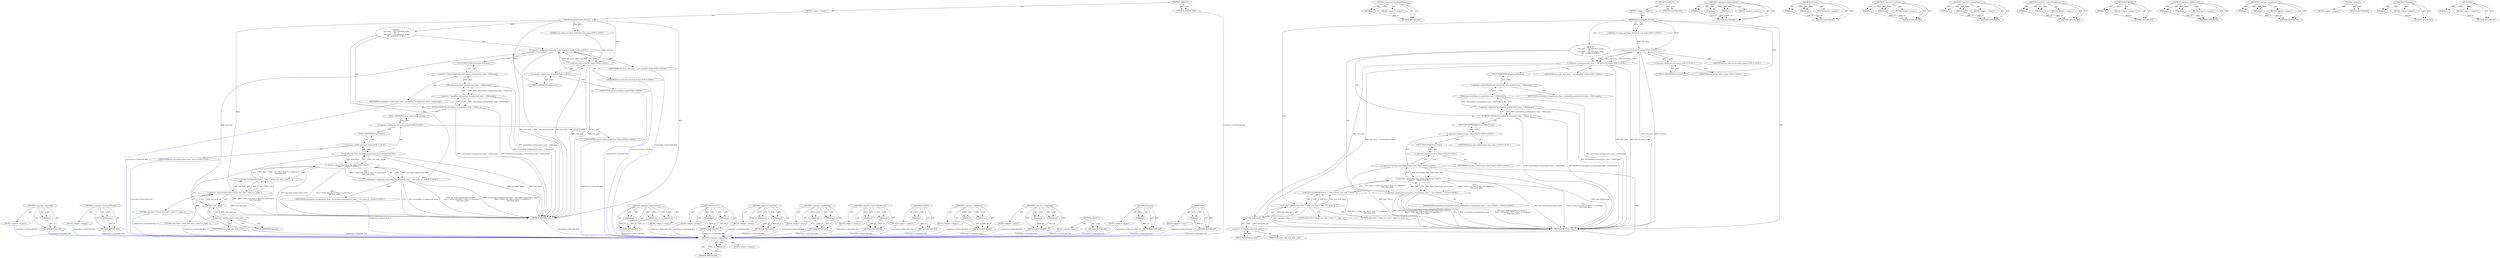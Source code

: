 digraph "get" {
vulnerable_80 [label=<(METHOD,&lt;operator&gt;.logicalNot)>];
vulnerable_81 [label=<(PARAM,p1)>];
vulnerable_82 [label=<(BLOCK,&lt;empty&gt;,&lt;empty&gt;)>];
vulnerable_83 [label=<(METHOD_RETURN,ANY)>];
vulnerable_103 [label=<(METHOD,&lt;operator&gt;.bracketedPrimary)>];
vulnerable_104 [label=<(PARAM,p1)>];
vulnerable_105 [label=<(BLOCK,&lt;empty&gt;,&lt;empty&gt;)>];
vulnerable_106 [label=<(METHOD_RETURN,ANY)>];
vulnerable_6 [label=<(METHOD,&lt;global&gt;)<SUB>1</SUB>>];
vulnerable_7 [label=<(BLOCK,&lt;empty&gt;,&lt;empty&gt;)<SUB>1</SUB>>];
vulnerable_8 [label=<(METHOD,SetTickClockForTesting)<SUB>1</SUB>>];
vulnerable_9 [label="<(PARAM,std::unique_ptr&lt;base::TickClock&gt; tick_clock)<SUB>2</SUB>>"];
vulnerable_10 [label="<(BLOCK,{
   tick_clock_ = std::move(tick_clock);
   DC...,{
   tick_clock_ = std::move(tick_clock);
   DC...)<SUB>2</SUB>>"];
vulnerable_11 [label="<(&lt;operator&gt;.assignment,tick_clock_ = std::move(tick_clock))<SUB>3</SUB>>"];
vulnerable_12 [label="<(IDENTIFIER,tick_clock_,tick_clock_ = std::move(tick_clock))<SUB>3</SUB>>"];
vulnerable_13 [label="<(std.move,std::move(tick_clock))<SUB>3</SUB>>"];
vulnerable_14 [label="<(&lt;operator&gt;.fieldAccess,std::move)<SUB>3</SUB>>"];
vulnerable_15 [label="<(IDENTIFIER,std,std::move(tick_clock))<SUB>3</SUB>>"];
vulnerable_16 [label=<(FIELD_IDENTIFIER,move,move)<SUB>3</SUB>>];
vulnerable_17 [label="<(IDENTIFIER,tick_clock,std::move(tick_clock))<SUB>3</SUB>>"];
vulnerable_18 [label=<(DCHECK,DCHECK(!outstanding_recomputation_timer_-&gt;IsRun...)<SUB>4</SUB>>];
vulnerable_19 [label=<(&lt;operator&gt;.logicalNot,!outstanding_recomputation_timer_-&gt;IsRunning())<SUB>4</SUB>>];
vulnerable_20 [label=<(IsRunning,outstanding_recomputation_timer_-&gt;IsRunning())<SUB>4</SUB>>];
vulnerable_21 [label=<(&lt;operator&gt;.indirectFieldAccess,outstanding_recomputation_timer_-&gt;IsRunning)<SUB>4</SUB>>];
vulnerable_22 [label=<(IDENTIFIER,outstanding_recomputation_timer_,outstanding_recomputation_timer_-&gt;IsRunning())<SUB>4</SUB>>];
vulnerable_23 [label=<(FIELD_IDENTIFIER,IsRunning,IsRunning)<SUB>4</SUB>>];
vulnerable_24 [label="<(&lt;operator&gt;.assignment,outstanding_recomputation_timer_ = base::MakeUn...)<SUB>5</SUB>>"];
vulnerable_25 [label="<(IDENTIFIER,outstanding_recomputation_timer_,outstanding_recomputation_timer_ = base::MakeUn...)<SUB>5</SUB>>"];
vulnerable_26 [label="<(&lt;operator&gt;.greaterThan,base::MakeUnique&lt;base::Timer&gt;(
       false /* ...)<SUB>5</SUB>>"];
vulnerable_27 [label="<(&lt;operator&gt;.lessThan,base::MakeUnique&lt;base::Timer)<SUB>5</SUB>>"];
vulnerable_28 [label="<(&lt;operator&gt;.fieldAccess,base::MakeUnique)<SUB>5</SUB>>"];
vulnerable_29 [label="<(IDENTIFIER,base,base::MakeUnique&lt;base::Timer)<SUB>5</SUB>>"];
vulnerable_30 [label=<(FIELD_IDENTIFIER,MakeUnique,MakeUnique)<SUB>5</SUB>>];
vulnerable_31 [label="<(&lt;operator&gt;.fieldAccess,base::Timer)<SUB>5</SUB>>"];
vulnerable_32 [label="<(IDENTIFIER,base,base::MakeUnique&lt;base::Timer)<SUB>5</SUB>>"];
vulnerable_33 [label=<(FIELD_IDENTIFIER,Timer,Timer)<SUB>5</SUB>>];
vulnerable_34 [label=<(&lt;operator&gt;.bracketedPrimary,(
       false /* retain_user_task */, false /*...)<SUB>5</SUB>>];
vulnerable_35 [label=<(&lt;operator&gt;.expressionList,false /* retain_user_task */, false /* is_repea...)<SUB>6</SUB>>];
vulnerable_36 [label=<(LITERAL,false,false /* retain_user_task */, false /* is_repea...)<SUB>6</SUB>>];
vulnerable_37 [label=<(LITERAL,false,false /* retain_user_task */, false /* is_repea...)<SUB>6</SUB>>];
vulnerable_38 [label=<(get,tick_clock_.get())<SUB>7</SUB>>];
vulnerable_39 [label=<(&lt;operator&gt;.fieldAccess,tick_clock_.get)<SUB>7</SUB>>];
vulnerable_40 [label=<(IDENTIFIER,tick_clock_,tick_clock_.get())<SUB>7</SUB>>];
vulnerable_41 [label=<(FIELD_IDENTIFIER,get,get)<SUB>7</SUB>>];
vulnerable_42 [label=<(METHOD_RETURN,void)<SUB>1</SUB>>];
vulnerable_44 [label=<(METHOD_RETURN,ANY)<SUB>1</SUB>>];
vulnerable_107 [label=<(METHOD,&lt;operator&gt;.expressionList)>];
vulnerable_108 [label=<(PARAM,p1)>];
vulnerable_109 [label=<(PARAM,p2)>];
vulnerable_110 [label=<(PARAM,p3)>];
vulnerable_111 [label=<(BLOCK,&lt;empty&gt;,&lt;empty&gt;)>];
vulnerable_112 [label=<(METHOD_RETURN,ANY)>];
vulnerable_66 [label=<(METHOD,std.move)>];
vulnerable_67 [label=<(PARAM,p1)>];
vulnerable_68 [label=<(PARAM,p2)>];
vulnerable_69 [label=<(BLOCK,&lt;empty&gt;,&lt;empty&gt;)>];
vulnerable_70 [label=<(METHOD_RETURN,ANY)>];
vulnerable_98 [label=<(METHOD,&lt;operator&gt;.lessThan)>];
vulnerable_99 [label=<(PARAM,p1)>];
vulnerable_100 [label=<(PARAM,p2)>];
vulnerable_101 [label=<(BLOCK,&lt;empty&gt;,&lt;empty&gt;)>];
vulnerable_102 [label=<(METHOD_RETURN,ANY)>];
vulnerable_93 [label=<(METHOD,&lt;operator&gt;.greaterThan)>];
vulnerable_94 [label=<(PARAM,p1)>];
vulnerable_95 [label=<(PARAM,p2)>];
vulnerable_96 [label=<(BLOCK,&lt;empty&gt;,&lt;empty&gt;)>];
vulnerable_97 [label=<(METHOD_RETURN,ANY)>];
vulnerable_88 [label=<(METHOD,&lt;operator&gt;.indirectFieldAccess)>];
vulnerable_89 [label=<(PARAM,p1)>];
vulnerable_90 [label=<(PARAM,p2)>];
vulnerable_91 [label=<(BLOCK,&lt;empty&gt;,&lt;empty&gt;)>];
vulnerable_92 [label=<(METHOD_RETURN,ANY)>];
vulnerable_76 [label=<(METHOD,DCHECK)>];
vulnerable_77 [label=<(PARAM,p1)>];
vulnerable_78 [label=<(BLOCK,&lt;empty&gt;,&lt;empty&gt;)>];
vulnerable_79 [label=<(METHOD_RETURN,ANY)>];
vulnerable_71 [label=<(METHOD,&lt;operator&gt;.fieldAccess)>];
vulnerable_72 [label=<(PARAM,p1)>];
vulnerable_73 [label=<(PARAM,p2)>];
vulnerable_74 [label=<(BLOCK,&lt;empty&gt;,&lt;empty&gt;)>];
vulnerable_75 [label=<(METHOD_RETURN,ANY)>];
vulnerable_61 [label=<(METHOD,&lt;operator&gt;.assignment)>];
vulnerable_62 [label=<(PARAM,p1)>];
vulnerable_63 [label=<(PARAM,p2)>];
vulnerable_64 [label=<(BLOCK,&lt;empty&gt;,&lt;empty&gt;)>];
vulnerable_65 [label=<(METHOD_RETURN,ANY)>];
vulnerable_55 [label=<(METHOD,&lt;global&gt;)<SUB>1</SUB>>];
vulnerable_56 [label=<(BLOCK,&lt;empty&gt;,&lt;empty&gt;)>];
vulnerable_57 [label=<(METHOD_RETURN,ANY)>];
vulnerable_84 [label=<(METHOD,IsRunning)>];
vulnerable_85 [label=<(PARAM,p1)>];
vulnerable_86 [label=<(BLOCK,&lt;empty&gt;,&lt;empty&gt;)>];
vulnerable_87 [label=<(METHOD_RETURN,ANY)>];
vulnerable_113 [label=<(METHOD,get)>];
vulnerable_114 [label=<(PARAM,p1)>];
vulnerable_115 [label=<(BLOCK,&lt;empty&gt;,&lt;empty&gt;)>];
vulnerable_116 [label=<(METHOD_RETURN,ANY)>];
fixed_80 [label=<(METHOD,&lt;operator&gt;.logicalNot)>];
fixed_81 [label=<(PARAM,p1)>];
fixed_82 [label=<(BLOCK,&lt;empty&gt;,&lt;empty&gt;)>];
fixed_83 [label=<(METHOD_RETURN,ANY)>];
fixed_103 [label=<(METHOD,&lt;operator&gt;.bracketedPrimary)>];
fixed_104 [label=<(PARAM,p1)>];
fixed_105 [label=<(BLOCK,&lt;empty&gt;,&lt;empty&gt;)>];
fixed_106 [label=<(METHOD_RETURN,ANY)>];
fixed_6 [label=<(METHOD,&lt;global&gt;)<SUB>1</SUB>>];
fixed_7 [label=<(BLOCK,&lt;empty&gt;,&lt;empty&gt;)<SUB>1</SUB>>];
fixed_8 [label=<(METHOD,SetTickClockForTesting)<SUB>1</SUB>>];
fixed_9 [label="<(PARAM,std::unique_ptr&lt;base::TickClock&gt; tick_clock)<SUB>2</SUB>>"];
fixed_10 [label="<(BLOCK,{
   tick_clock_ = std::move(tick_clock);
   DC...,{
   tick_clock_ = std::move(tick_clock);
   DC...)<SUB>2</SUB>>"];
fixed_11 [label="<(&lt;operator&gt;.assignment,tick_clock_ = std::move(tick_clock))<SUB>3</SUB>>"];
fixed_12 [label="<(IDENTIFIER,tick_clock_,tick_clock_ = std::move(tick_clock))<SUB>3</SUB>>"];
fixed_13 [label="<(std.move,std::move(tick_clock))<SUB>3</SUB>>"];
fixed_14 [label="<(&lt;operator&gt;.fieldAccess,std::move)<SUB>3</SUB>>"];
fixed_15 [label="<(IDENTIFIER,std,std::move(tick_clock))<SUB>3</SUB>>"];
fixed_16 [label=<(FIELD_IDENTIFIER,move,move)<SUB>3</SUB>>];
fixed_17 [label="<(IDENTIFIER,tick_clock,std::move(tick_clock))<SUB>3</SUB>>"];
fixed_18 [label=<(DCHECK,DCHECK(!outstanding_recomputation_timer_-&gt;IsRun...)<SUB>4</SUB>>];
fixed_19 [label=<(&lt;operator&gt;.logicalNot,!outstanding_recomputation_timer_-&gt;IsRunning())<SUB>4</SUB>>];
fixed_20 [label=<(IsRunning,outstanding_recomputation_timer_-&gt;IsRunning())<SUB>4</SUB>>];
fixed_21 [label=<(&lt;operator&gt;.indirectFieldAccess,outstanding_recomputation_timer_-&gt;IsRunning)<SUB>4</SUB>>];
fixed_22 [label=<(IDENTIFIER,outstanding_recomputation_timer_,outstanding_recomputation_timer_-&gt;IsRunning())<SUB>4</SUB>>];
fixed_23 [label=<(FIELD_IDENTIFIER,IsRunning,IsRunning)<SUB>4</SUB>>];
fixed_24 [label="<(&lt;operator&gt;.assignment,outstanding_recomputation_timer_ = std::make_un...)<SUB>5</SUB>>"];
fixed_25 [label="<(IDENTIFIER,outstanding_recomputation_timer_,outstanding_recomputation_timer_ = std::make_un...)<SUB>5</SUB>>"];
fixed_26 [label="<(&lt;operator&gt;.greaterThan,std::make_unique&lt;base::Timer&gt;(
       false /* ...)<SUB>5</SUB>>"];
fixed_27 [label="<(&lt;operator&gt;.lessThan,std::make_unique&lt;base::Timer)<SUB>5</SUB>>"];
fixed_28 [label="<(&lt;operator&gt;.fieldAccess,std::make_unique)<SUB>5</SUB>>"];
fixed_29 [label="<(IDENTIFIER,std,std::make_unique&lt;base::Timer)<SUB>5</SUB>>"];
fixed_30 [label=<(FIELD_IDENTIFIER,make_unique,make_unique)<SUB>5</SUB>>];
fixed_31 [label="<(&lt;operator&gt;.fieldAccess,base::Timer)<SUB>5</SUB>>"];
fixed_32 [label="<(IDENTIFIER,base,std::make_unique&lt;base::Timer)<SUB>5</SUB>>"];
fixed_33 [label=<(FIELD_IDENTIFIER,Timer,Timer)<SUB>5</SUB>>];
fixed_34 [label=<(&lt;operator&gt;.bracketedPrimary,(
       false /* retain_user_task */, false /*...)<SUB>5</SUB>>];
fixed_35 [label=<(&lt;operator&gt;.expressionList,false /* retain_user_task */, false /* is_repea...)<SUB>6</SUB>>];
fixed_36 [label=<(LITERAL,false,false /* retain_user_task */, false /* is_repea...)<SUB>6</SUB>>];
fixed_37 [label=<(LITERAL,false,false /* retain_user_task */, false /* is_repea...)<SUB>6</SUB>>];
fixed_38 [label=<(get,tick_clock_.get())<SUB>7</SUB>>];
fixed_39 [label=<(&lt;operator&gt;.fieldAccess,tick_clock_.get)<SUB>7</SUB>>];
fixed_40 [label=<(IDENTIFIER,tick_clock_,tick_clock_.get())<SUB>7</SUB>>];
fixed_41 [label=<(FIELD_IDENTIFIER,get,get)<SUB>7</SUB>>];
fixed_42 [label=<(METHOD_RETURN,void)<SUB>1</SUB>>];
fixed_44 [label=<(METHOD_RETURN,ANY)<SUB>1</SUB>>];
fixed_107 [label=<(METHOD,&lt;operator&gt;.expressionList)>];
fixed_108 [label=<(PARAM,p1)>];
fixed_109 [label=<(PARAM,p2)>];
fixed_110 [label=<(PARAM,p3)>];
fixed_111 [label=<(BLOCK,&lt;empty&gt;,&lt;empty&gt;)>];
fixed_112 [label=<(METHOD_RETURN,ANY)>];
fixed_66 [label=<(METHOD,std.move)>];
fixed_67 [label=<(PARAM,p1)>];
fixed_68 [label=<(PARAM,p2)>];
fixed_69 [label=<(BLOCK,&lt;empty&gt;,&lt;empty&gt;)>];
fixed_70 [label=<(METHOD_RETURN,ANY)>];
fixed_98 [label=<(METHOD,&lt;operator&gt;.lessThan)>];
fixed_99 [label=<(PARAM,p1)>];
fixed_100 [label=<(PARAM,p2)>];
fixed_101 [label=<(BLOCK,&lt;empty&gt;,&lt;empty&gt;)>];
fixed_102 [label=<(METHOD_RETURN,ANY)>];
fixed_93 [label=<(METHOD,&lt;operator&gt;.greaterThan)>];
fixed_94 [label=<(PARAM,p1)>];
fixed_95 [label=<(PARAM,p2)>];
fixed_96 [label=<(BLOCK,&lt;empty&gt;,&lt;empty&gt;)>];
fixed_97 [label=<(METHOD_RETURN,ANY)>];
fixed_88 [label=<(METHOD,&lt;operator&gt;.indirectFieldAccess)>];
fixed_89 [label=<(PARAM,p1)>];
fixed_90 [label=<(PARAM,p2)>];
fixed_91 [label=<(BLOCK,&lt;empty&gt;,&lt;empty&gt;)>];
fixed_92 [label=<(METHOD_RETURN,ANY)>];
fixed_76 [label=<(METHOD,DCHECK)>];
fixed_77 [label=<(PARAM,p1)>];
fixed_78 [label=<(BLOCK,&lt;empty&gt;,&lt;empty&gt;)>];
fixed_79 [label=<(METHOD_RETURN,ANY)>];
fixed_71 [label=<(METHOD,&lt;operator&gt;.fieldAccess)>];
fixed_72 [label=<(PARAM,p1)>];
fixed_73 [label=<(PARAM,p2)>];
fixed_74 [label=<(BLOCK,&lt;empty&gt;,&lt;empty&gt;)>];
fixed_75 [label=<(METHOD_RETURN,ANY)>];
fixed_61 [label=<(METHOD,&lt;operator&gt;.assignment)>];
fixed_62 [label=<(PARAM,p1)>];
fixed_63 [label=<(PARAM,p2)>];
fixed_64 [label=<(BLOCK,&lt;empty&gt;,&lt;empty&gt;)>];
fixed_65 [label=<(METHOD_RETURN,ANY)>];
fixed_55 [label=<(METHOD,&lt;global&gt;)<SUB>1</SUB>>];
fixed_56 [label=<(BLOCK,&lt;empty&gt;,&lt;empty&gt;)>];
fixed_57 [label=<(METHOD_RETURN,ANY)>];
fixed_84 [label=<(METHOD,IsRunning)>];
fixed_85 [label=<(PARAM,p1)>];
fixed_86 [label=<(BLOCK,&lt;empty&gt;,&lt;empty&gt;)>];
fixed_87 [label=<(METHOD_RETURN,ANY)>];
fixed_113 [label=<(METHOD,get)>];
fixed_114 [label=<(PARAM,p1)>];
fixed_115 [label=<(BLOCK,&lt;empty&gt;,&lt;empty&gt;)>];
fixed_116 [label=<(METHOD_RETURN,ANY)>];
vulnerable_80 -> vulnerable_81  [key=0, label="AST: "];
vulnerable_80 -> vulnerable_81  [key=1, label="DDG: "];
vulnerable_80 -> vulnerable_82  [key=0, label="AST: "];
vulnerable_80 -> vulnerable_83  [key=0, label="AST: "];
vulnerable_80 -> vulnerable_83  [key=1, label="CFG: "];
vulnerable_81 -> vulnerable_83  [key=0, label="DDG: p1"];
vulnerable_103 -> vulnerable_104  [key=0, label="AST: "];
vulnerable_103 -> vulnerable_104  [key=1, label="DDG: "];
vulnerable_103 -> vulnerable_105  [key=0, label="AST: "];
vulnerable_103 -> vulnerable_106  [key=0, label="AST: "];
vulnerable_103 -> vulnerable_106  [key=1, label="CFG: "];
vulnerable_104 -> vulnerable_106  [key=0, label="DDG: p1"];
vulnerable_6 -> vulnerable_7  [key=0, label="AST: "];
vulnerable_6 -> vulnerable_44  [key=0, label="AST: "];
vulnerable_6 -> vulnerable_44  [key=1, label="CFG: "];
vulnerable_7 -> vulnerable_8  [key=0, label="AST: "];
vulnerable_8 -> vulnerable_9  [key=0, label="AST: "];
vulnerable_8 -> vulnerable_9  [key=1, label="DDG: "];
vulnerable_8 -> vulnerable_10  [key=0, label="AST: "];
vulnerable_8 -> vulnerable_42  [key=0, label="AST: "];
vulnerable_8 -> vulnerable_16  [key=0, label="CFG: "];
vulnerable_8 -> vulnerable_13  [key=0, label="DDG: "];
vulnerable_8 -> vulnerable_35  [key=0, label="DDG: "];
vulnerable_9 -> vulnerable_13  [key=0, label="DDG: tick_clock"];
vulnerable_10 -> vulnerable_11  [key=0, label="AST: "];
vulnerable_10 -> vulnerable_18  [key=0, label="AST: "];
vulnerable_10 -> vulnerable_24  [key=0, label="AST: "];
vulnerable_11 -> vulnerable_12  [key=0, label="AST: "];
vulnerable_11 -> vulnerable_13  [key=0, label="AST: "];
vulnerable_11 -> vulnerable_23  [key=0, label="CFG: "];
vulnerable_11 -> vulnerable_42  [key=0, label="DDG: tick_clock_"];
vulnerable_11 -> vulnerable_42  [key=1, label="DDG: std::move(tick_clock)"];
vulnerable_11 -> vulnerable_42  [key=2, label="DDG: tick_clock_ = std::move(tick_clock)"];
vulnerable_11 -> vulnerable_38  [key=0, label="DDG: tick_clock_"];
vulnerable_13 -> vulnerable_14  [key=0, label="AST: "];
vulnerable_13 -> vulnerable_17  [key=0, label="AST: "];
vulnerable_13 -> vulnerable_11  [key=0, label="CFG: "];
vulnerable_13 -> vulnerable_11  [key=1, label="DDG: std::move"];
vulnerable_13 -> vulnerable_11  [key=2, label="DDG: tick_clock"];
vulnerable_13 -> vulnerable_42  [key=0, label="DDG: std::move"];
vulnerable_13 -> vulnerable_42  [key=1, label="DDG: tick_clock"];
vulnerable_14 -> vulnerable_15  [key=0, label="AST: "];
vulnerable_14 -> vulnerable_16  [key=0, label="AST: "];
vulnerable_14 -> vulnerable_13  [key=0, label="CFG: "];
vulnerable_16 -> vulnerable_14  [key=0, label="CFG: "];
vulnerable_18 -> vulnerable_19  [key=0, label="AST: "];
vulnerable_18 -> vulnerable_30  [key=0, label="CFG: "];
vulnerable_18 -> vulnerable_42  [key=0, label="DDG: !outstanding_recomputation_timer_-&gt;IsRunning()"];
vulnerable_18 -> vulnerable_42  [key=1, label="DDG: DCHECK(!outstanding_recomputation_timer_-&gt;IsRunning())"];
vulnerable_19 -> vulnerable_20  [key=0, label="AST: "];
vulnerable_19 -> vulnerable_18  [key=0, label="CFG: "];
vulnerable_19 -> vulnerable_18  [key=1, label="DDG: outstanding_recomputation_timer_-&gt;IsRunning()"];
vulnerable_19 -> vulnerable_42  [key=0, label="DDG: outstanding_recomputation_timer_-&gt;IsRunning()"];
vulnerable_20 -> vulnerable_21  [key=0, label="AST: "];
vulnerable_20 -> vulnerable_19  [key=0, label="CFG: "];
vulnerable_20 -> vulnerable_19  [key=1, label="DDG: outstanding_recomputation_timer_-&gt;IsRunning"];
vulnerable_20 -> vulnerable_42  [key=0, label="DDG: outstanding_recomputation_timer_-&gt;IsRunning"];
vulnerable_21 -> vulnerable_22  [key=0, label="AST: "];
vulnerable_21 -> vulnerable_23  [key=0, label="AST: "];
vulnerable_21 -> vulnerable_20  [key=0, label="CFG: "];
vulnerable_23 -> vulnerable_21  [key=0, label="CFG: "];
vulnerable_24 -> vulnerable_25  [key=0, label="AST: "];
vulnerable_24 -> vulnerable_26  [key=0, label="AST: "];
vulnerable_24 -> vulnerable_42  [key=0, label="CFG: "];
vulnerable_24 -> vulnerable_42  [key=1, label="DDG: outstanding_recomputation_timer_"];
vulnerable_24 -> vulnerable_42  [key=2, label="DDG: base::MakeUnique&lt;base::Timer&gt;(
       false /* retain_user_task */, false /* is_repeating */,
       tick_clock_.get())"];
vulnerable_24 -> vulnerable_42  [key=3, label="DDG: outstanding_recomputation_timer_ = base::MakeUnique&lt;base::Timer&gt;(
       false /* retain_user_task */, false /* is_repeating */,
       tick_clock_.get())"];
vulnerable_26 -> vulnerable_27  [key=0, label="AST: "];
vulnerable_26 -> vulnerable_34  [key=0, label="AST: "];
vulnerable_26 -> vulnerable_24  [key=0, label="CFG: "];
vulnerable_26 -> vulnerable_24  [key=1, label="DDG: base::MakeUnique&lt;base::Timer"];
vulnerable_26 -> vulnerable_24  [key=2, label="DDG: (
       false /* retain_user_task */, false /* is_repeating */,
       tick_clock_.get())"];
vulnerable_26 -> vulnerable_42  [key=0, label="DDG: base::MakeUnique&lt;base::Timer"];
vulnerable_26 -> vulnerable_42  [key=1, label="DDG: (
       false /* retain_user_task */, false /* is_repeating */,
       tick_clock_.get())"];
vulnerable_27 -> vulnerable_28  [key=0, label="AST: "];
vulnerable_27 -> vulnerable_31  [key=0, label="AST: "];
vulnerable_27 -> vulnerable_41  [key=0, label="CFG: "];
vulnerable_27 -> vulnerable_42  [key=0, label="DDG: base::MakeUnique"];
vulnerable_27 -> vulnerable_42  [key=1, label="DDG: base::Timer"];
vulnerable_27 -> vulnerable_26  [key=0, label="DDG: base::MakeUnique"];
vulnerable_27 -> vulnerable_26  [key=1, label="DDG: base::Timer"];
vulnerable_28 -> vulnerable_29  [key=0, label="AST: "];
vulnerable_28 -> vulnerable_30  [key=0, label="AST: "];
vulnerable_28 -> vulnerable_33  [key=0, label="CFG: "];
vulnerable_30 -> vulnerable_28  [key=0, label="CFG: "];
vulnerable_31 -> vulnerable_32  [key=0, label="AST: "];
vulnerable_31 -> vulnerable_33  [key=0, label="AST: "];
vulnerable_31 -> vulnerable_27  [key=0, label="CFG: "];
vulnerable_33 -> vulnerable_31  [key=0, label="CFG: "];
vulnerable_34 -> vulnerable_35  [key=0, label="AST: "];
vulnerable_34 -> vulnerable_26  [key=0, label="CFG: "];
vulnerable_34 -> vulnerable_26  [key=1, label="DDG: false /* retain_user_task */, false /* is_repeating */,
       tick_clock_.get()"];
vulnerable_34 -> vulnerable_42  [key=0, label="DDG: false /* retain_user_task */, false /* is_repeating */,
       tick_clock_.get()"];
vulnerable_35 -> vulnerable_36  [key=0, label="AST: "];
vulnerable_35 -> vulnerable_37  [key=0, label="AST: "];
vulnerable_35 -> vulnerable_38  [key=0, label="AST: "];
vulnerable_35 -> vulnerable_34  [key=0, label="CFG: "];
vulnerable_35 -> vulnerable_34  [key=1, label="DDG: false"];
vulnerable_35 -> vulnerable_34  [key=2, label="DDG: tick_clock_.get()"];
vulnerable_35 -> vulnerable_42  [key=0, label="DDG: tick_clock_.get()"];
vulnerable_38 -> vulnerable_39  [key=0, label="AST: "];
vulnerable_38 -> vulnerable_35  [key=0, label="CFG: "];
vulnerable_38 -> vulnerable_35  [key=1, label="DDG: tick_clock_.get"];
vulnerable_38 -> vulnerable_42  [key=0, label="DDG: tick_clock_.get"];
vulnerable_39 -> vulnerable_40  [key=0, label="AST: "];
vulnerable_39 -> vulnerable_41  [key=0, label="AST: "];
vulnerable_39 -> vulnerable_38  [key=0, label="CFG: "];
vulnerable_41 -> vulnerable_39  [key=0, label="CFG: "];
vulnerable_107 -> vulnerable_108  [key=0, label="AST: "];
vulnerable_107 -> vulnerable_108  [key=1, label="DDG: "];
vulnerable_107 -> vulnerable_111  [key=0, label="AST: "];
vulnerable_107 -> vulnerable_109  [key=0, label="AST: "];
vulnerable_107 -> vulnerable_109  [key=1, label="DDG: "];
vulnerable_107 -> vulnerable_112  [key=0, label="AST: "];
vulnerable_107 -> vulnerable_112  [key=1, label="CFG: "];
vulnerable_107 -> vulnerable_110  [key=0, label="AST: "];
vulnerable_107 -> vulnerable_110  [key=1, label="DDG: "];
vulnerable_108 -> vulnerable_112  [key=0, label="DDG: p1"];
vulnerable_109 -> vulnerable_112  [key=0, label="DDG: p2"];
vulnerable_110 -> vulnerable_112  [key=0, label="DDG: p3"];
vulnerable_66 -> vulnerable_67  [key=0, label="AST: "];
vulnerable_66 -> vulnerable_67  [key=1, label="DDG: "];
vulnerable_66 -> vulnerable_69  [key=0, label="AST: "];
vulnerable_66 -> vulnerable_68  [key=0, label="AST: "];
vulnerable_66 -> vulnerable_68  [key=1, label="DDG: "];
vulnerable_66 -> vulnerable_70  [key=0, label="AST: "];
vulnerable_66 -> vulnerable_70  [key=1, label="CFG: "];
vulnerable_67 -> vulnerable_70  [key=0, label="DDG: p1"];
vulnerable_68 -> vulnerable_70  [key=0, label="DDG: p2"];
vulnerable_98 -> vulnerable_99  [key=0, label="AST: "];
vulnerable_98 -> vulnerable_99  [key=1, label="DDG: "];
vulnerable_98 -> vulnerable_101  [key=0, label="AST: "];
vulnerable_98 -> vulnerable_100  [key=0, label="AST: "];
vulnerable_98 -> vulnerable_100  [key=1, label="DDG: "];
vulnerable_98 -> vulnerable_102  [key=0, label="AST: "];
vulnerable_98 -> vulnerable_102  [key=1, label="CFG: "];
vulnerable_99 -> vulnerable_102  [key=0, label="DDG: p1"];
vulnerable_100 -> vulnerable_102  [key=0, label="DDG: p2"];
vulnerable_93 -> vulnerable_94  [key=0, label="AST: "];
vulnerable_93 -> vulnerable_94  [key=1, label="DDG: "];
vulnerable_93 -> vulnerable_96  [key=0, label="AST: "];
vulnerable_93 -> vulnerable_95  [key=0, label="AST: "];
vulnerable_93 -> vulnerable_95  [key=1, label="DDG: "];
vulnerable_93 -> vulnerable_97  [key=0, label="AST: "];
vulnerable_93 -> vulnerable_97  [key=1, label="CFG: "];
vulnerable_94 -> vulnerable_97  [key=0, label="DDG: p1"];
vulnerable_95 -> vulnerable_97  [key=0, label="DDG: p2"];
vulnerable_88 -> vulnerable_89  [key=0, label="AST: "];
vulnerable_88 -> vulnerable_89  [key=1, label="DDG: "];
vulnerable_88 -> vulnerable_91  [key=0, label="AST: "];
vulnerable_88 -> vulnerable_90  [key=0, label="AST: "];
vulnerable_88 -> vulnerable_90  [key=1, label="DDG: "];
vulnerable_88 -> vulnerable_92  [key=0, label="AST: "];
vulnerable_88 -> vulnerable_92  [key=1, label="CFG: "];
vulnerable_89 -> vulnerable_92  [key=0, label="DDG: p1"];
vulnerable_90 -> vulnerable_92  [key=0, label="DDG: p2"];
vulnerable_76 -> vulnerable_77  [key=0, label="AST: "];
vulnerable_76 -> vulnerable_77  [key=1, label="DDG: "];
vulnerable_76 -> vulnerable_78  [key=0, label="AST: "];
vulnerable_76 -> vulnerable_79  [key=0, label="AST: "];
vulnerable_76 -> vulnerable_79  [key=1, label="CFG: "];
vulnerable_77 -> vulnerable_79  [key=0, label="DDG: p1"];
vulnerable_71 -> vulnerable_72  [key=0, label="AST: "];
vulnerable_71 -> vulnerable_72  [key=1, label="DDG: "];
vulnerable_71 -> vulnerable_74  [key=0, label="AST: "];
vulnerable_71 -> vulnerable_73  [key=0, label="AST: "];
vulnerable_71 -> vulnerable_73  [key=1, label="DDG: "];
vulnerable_71 -> vulnerable_75  [key=0, label="AST: "];
vulnerable_71 -> vulnerable_75  [key=1, label="CFG: "];
vulnerable_72 -> vulnerable_75  [key=0, label="DDG: p1"];
vulnerable_73 -> vulnerable_75  [key=0, label="DDG: p2"];
vulnerable_61 -> vulnerable_62  [key=0, label="AST: "];
vulnerable_61 -> vulnerable_62  [key=1, label="DDG: "];
vulnerable_61 -> vulnerable_64  [key=0, label="AST: "];
vulnerable_61 -> vulnerable_63  [key=0, label="AST: "];
vulnerable_61 -> vulnerable_63  [key=1, label="DDG: "];
vulnerable_61 -> vulnerable_65  [key=0, label="AST: "];
vulnerable_61 -> vulnerable_65  [key=1, label="CFG: "];
vulnerable_62 -> vulnerable_65  [key=0, label="DDG: p1"];
vulnerable_63 -> vulnerable_65  [key=0, label="DDG: p2"];
vulnerable_55 -> vulnerable_56  [key=0, label="AST: "];
vulnerable_55 -> vulnerable_57  [key=0, label="AST: "];
vulnerable_55 -> vulnerable_57  [key=1, label="CFG: "];
vulnerable_84 -> vulnerable_85  [key=0, label="AST: "];
vulnerable_84 -> vulnerable_85  [key=1, label="DDG: "];
vulnerable_84 -> vulnerable_86  [key=0, label="AST: "];
vulnerable_84 -> vulnerable_87  [key=0, label="AST: "];
vulnerable_84 -> vulnerable_87  [key=1, label="CFG: "];
vulnerable_85 -> vulnerable_87  [key=0, label="DDG: p1"];
vulnerable_113 -> vulnerable_114  [key=0, label="AST: "];
vulnerable_113 -> vulnerable_114  [key=1, label="DDG: "];
vulnerable_113 -> vulnerable_115  [key=0, label="AST: "];
vulnerable_113 -> vulnerable_116  [key=0, label="AST: "];
vulnerable_113 -> vulnerable_116  [key=1, label="CFG: "];
vulnerable_114 -> vulnerable_116  [key=0, label="DDG: p1"];
fixed_80 -> fixed_81  [key=0, label="AST: "];
fixed_80 -> fixed_81  [key=1, label="DDG: "];
fixed_80 -> fixed_82  [key=0, label="AST: "];
fixed_80 -> fixed_83  [key=0, label="AST: "];
fixed_80 -> fixed_83  [key=1, label="CFG: "];
fixed_81 -> fixed_83  [key=0, label="DDG: p1"];
fixed_82 -> vulnerable_80  [color=blue, key=0, label="Connection to Vulnerable Root", penwidth="2.0", style=dashed];
fixed_83 -> vulnerable_80  [color=blue, key=0, label="Connection to Vulnerable Root", penwidth="2.0", style=dashed];
fixed_103 -> fixed_104  [key=0, label="AST: "];
fixed_103 -> fixed_104  [key=1, label="DDG: "];
fixed_103 -> fixed_105  [key=0, label="AST: "];
fixed_103 -> fixed_106  [key=0, label="AST: "];
fixed_103 -> fixed_106  [key=1, label="CFG: "];
fixed_104 -> fixed_106  [key=0, label="DDG: p1"];
fixed_105 -> vulnerable_80  [color=blue, key=0, label="Connection to Vulnerable Root", penwidth="2.0", style=dashed];
fixed_106 -> vulnerable_80  [color=blue, key=0, label="Connection to Vulnerable Root", penwidth="2.0", style=dashed];
fixed_6 -> fixed_7  [key=0, label="AST: "];
fixed_6 -> fixed_44  [key=0, label="AST: "];
fixed_6 -> fixed_44  [key=1, label="CFG: "];
fixed_7 -> fixed_8  [key=0, label="AST: "];
fixed_8 -> fixed_9  [key=0, label="AST: "];
fixed_8 -> fixed_9  [key=1, label="DDG: "];
fixed_8 -> fixed_10  [key=0, label="AST: "];
fixed_8 -> fixed_42  [key=0, label="AST: "];
fixed_8 -> fixed_16  [key=0, label="CFG: "];
fixed_8 -> fixed_13  [key=0, label="DDG: "];
fixed_8 -> fixed_35  [key=0, label="DDG: "];
fixed_9 -> fixed_13  [key=0, label="DDG: tick_clock"];
fixed_10 -> fixed_11  [key=0, label="AST: "];
fixed_10 -> fixed_18  [key=0, label="AST: "];
fixed_10 -> fixed_24  [key=0, label="AST: "];
fixed_11 -> fixed_12  [key=0, label="AST: "];
fixed_11 -> fixed_13  [key=0, label="AST: "];
fixed_11 -> fixed_23  [key=0, label="CFG: "];
fixed_11 -> fixed_42  [key=0, label="DDG: tick_clock_"];
fixed_11 -> fixed_42  [key=1, label="DDG: std::move(tick_clock)"];
fixed_11 -> fixed_42  [key=2, label="DDG: tick_clock_ = std::move(tick_clock)"];
fixed_11 -> fixed_38  [key=0, label="DDG: tick_clock_"];
fixed_12 -> vulnerable_80  [color=blue, key=0, label="Connection to Vulnerable Root", penwidth="2.0", style=dashed];
fixed_13 -> fixed_14  [key=0, label="AST: "];
fixed_13 -> fixed_17  [key=0, label="AST: "];
fixed_13 -> fixed_11  [key=0, label="CFG: "];
fixed_13 -> fixed_11  [key=1, label="DDG: std::move"];
fixed_13 -> fixed_11  [key=2, label="DDG: tick_clock"];
fixed_13 -> fixed_42  [key=0, label="DDG: std::move"];
fixed_13 -> fixed_42  [key=1, label="DDG: tick_clock"];
fixed_14 -> fixed_15  [key=0, label="AST: "];
fixed_14 -> fixed_16  [key=0, label="AST: "];
fixed_14 -> fixed_13  [key=0, label="CFG: "];
fixed_15 -> vulnerable_80  [color=blue, key=0, label="Connection to Vulnerable Root", penwidth="2.0", style=dashed];
fixed_16 -> fixed_14  [key=0, label="CFG: "];
fixed_17 -> vulnerable_80  [color=blue, key=0, label="Connection to Vulnerable Root", penwidth="2.0", style=dashed];
fixed_18 -> fixed_19  [key=0, label="AST: "];
fixed_18 -> fixed_30  [key=0, label="CFG: "];
fixed_18 -> fixed_42  [key=0, label="DDG: !outstanding_recomputation_timer_-&gt;IsRunning()"];
fixed_18 -> fixed_42  [key=1, label="DDG: DCHECK(!outstanding_recomputation_timer_-&gt;IsRunning())"];
fixed_19 -> fixed_20  [key=0, label="AST: "];
fixed_19 -> fixed_18  [key=0, label="CFG: "];
fixed_19 -> fixed_18  [key=1, label="DDG: outstanding_recomputation_timer_-&gt;IsRunning()"];
fixed_19 -> fixed_42  [key=0, label="DDG: outstanding_recomputation_timer_-&gt;IsRunning()"];
fixed_20 -> fixed_21  [key=0, label="AST: "];
fixed_20 -> fixed_19  [key=0, label="CFG: "];
fixed_20 -> fixed_19  [key=1, label="DDG: outstanding_recomputation_timer_-&gt;IsRunning"];
fixed_20 -> fixed_42  [key=0, label="DDG: outstanding_recomputation_timer_-&gt;IsRunning"];
fixed_21 -> fixed_22  [key=0, label="AST: "];
fixed_21 -> fixed_23  [key=0, label="AST: "];
fixed_21 -> fixed_20  [key=0, label="CFG: "];
fixed_22 -> vulnerable_80  [color=blue, key=0, label="Connection to Vulnerable Root", penwidth="2.0", style=dashed];
fixed_23 -> fixed_21  [key=0, label="CFG: "];
fixed_24 -> fixed_25  [key=0, label="AST: "];
fixed_24 -> fixed_26  [key=0, label="AST: "];
fixed_24 -> fixed_42  [key=0, label="CFG: "];
fixed_24 -> fixed_42  [key=1, label="DDG: outstanding_recomputation_timer_"];
fixed_24 -> fixed_42  [key=2, label="DDG: std::make_unique&lt;base::Timer&gt;(
       false /* retain_user_task */, false /* is_repeating */,
       tick_clock_.get())"];
fixed_24 -> fixed_42  [key=3, label="DDG: outstanding_recomputation_timer_ = std::make_unique&lt;base::Timer&gt;(
       false /* retain_user_task */, false /* is_repeating */,
       tick_clock_.get())"];
fixed_25 -> vulnerable_80  [color=blue, key=0, label="Connection to Vulnerable Root", penwidth="2.0", style=dashed];
fixed_26 -> fixed_27  [key=0, label="AST: "];
fixed_26 -> fixed_34  [key=0, label="AST: "];
fixed_26 -> fixed_24  [key=0, label="CFG: "];
fixed_26 -> fixed_24  [key=1, label="DDG: std::make_unique&lt;base::Timer"];
fixed_26 -> fixed_24  [key=2, label="DDG: (
       false /* retain_user_task */, false /* is_repeating */,
       tick_clock_.get())"];
fixed_26 -> fixed_42  [key=0, label="DDG: std::make_unique&lt;base::Timer"];
fixed_26 -> fixed_42  [key=1, label="DDG: (
       false /* retain_user_task */, false /* is_repeating */,
       tick_clock_.get())"];
fixed_27 -> fixed_28  [key=0, label="AST: "];
fixed_27 -> fixed_31  [key=0, label="AST: "];
fixed_27 -> fixed_41  [key=0, label="CFG: "];
fixed_27 -> fixed_42  [key=0, label="DDG: std::make_unique"];
fixed_27 -> fixed_42  [key=1, label="DDG: base::Timer"];
fixed_27 -> fixed_26  [key=0, label="DDG: std::make_unique"];
fixed_27 -> fixed_26  [key=1, label="DDG: base::Timer"];
fixed_28 -> fixed_29  [key=0, label="AST: "];
fixed_28 -> fixed_30  [key=0, label="AST: "];
fixed_28 -> fixed_33  [key=0, label="CFG: "];
fixed_29 -> vulnerable_80  [color=blue, key=0, label="Connection to Vulnerable Root", penwidth="2.0", style=dashed];
fixed_30 -> fixed_28  [key=0, label="CFG: "];
fixed_31 -> fixed_32  [key=0, label="AST: "];
fixed_31 -> fixed_33  [key=0, label="AST: "];
fixed_31 -> fixed_27  [key=0, label="CFG: "];
fixed_32 -> vulnerable_80  [color=blue, key=0, label="Connection to Vulnerable Root", penwidth="2.0", style=dashed];
fixed_33 -> fixed_31  [key=0, label="CFG: "];
fixed_34 -> fixed_35  [key=0, label="AST: "];
fixed_34 -> fixed_26  [key=0, label="CFG: "];
fixed_34 -> fixed_26  [key=1, label="DDG: false /* retain_user_task */, false /* is_repeating */,
       tick_clock_.get()"];
fixed_34 -> fixed_42  [key=0, label="DDG: false /* retain_user_task */, false /* is_repeating */,
       tick_clock_.get()"];
fixed_35 -> fixed_36  [key=0, label="AST: "];
fixed_35 -> fixed_37  [key=0, label="AST: "];
fixed_35 -> fixed_38  [key=0, label="AST: "];
fixed_35 -> fixed_34  [key=0, label="CFG: "];
fixed_35 -> fixed_34  [key=1, label="DDG: false"];
fixed_35 -> fixed_34  [key=2, label="DDG: tick_clock_.get()"];
fixed_35 -> fixed_42  [key=0, label="DDG: tick_clock_.get()"];
fixed_36 -> vulnerable_80  [color=blue, key=0, label="Connection to Vulnerable Root", penwidth="2.0", style=dashed];
fixed_37 -> vulnerable_80  [color=blue, key=0, label="Connection to Vulnerable Root", penwidth="2.0", style=dashed];
fixed_38 -> fixed_39  [key=0, label="AST: "];
fixed_38 -> fixed_35  [key=0, label="CFG: "];
fixed_38 -> fixed_35  [key=1, label="DDG: tick_clock_.get"];
fixed_38 -> fixed_42  [key=0, label="DDG: tick_clock_.get"];
fixed_39 -> fixed_40  [key=0, label="AST: "];
fixed_39 -> fixed_41  [key=0, label="AST: "];
fixed_39 -> fixed_38  [key=0, label="CFG: "];
fixed_40 -> vulnerable_80  [color=blue, key=0, label="Connection to Vulnerable Root", penwidth="2.0", style=dashed];
fixed_41 -> fixed_39  [key=0, label="CFG: "];
fixed_42 -> vulnerable_80  [color=blue, key=0, label="Connection to Vulnerable Root", penwidth="2.0", style=dashed];
fixed_44 -> vulnerable_80  [color=blue, key=0, label="Connection to Vulnerable Root", penwidth="2.0", style=dashed];
fixed_107 -> fixed_108  [key=0, label="AST: "];
fixed_107 -> fixed_108  [key=1, label="DDG: "];
fixed_107 -> fixed_111  [key=0, label="AST: "];
fixed_107 -> fixed_109  [key=0, label="AST: "];
fixed_107 -> fixed_109  [key=1, label="DDG: "];
fixed_107 -> fixed_112  [key=0, label="AST: "];
fixed_107 -> fixed_112  [key=1, label="CFG: "];
fixed_107 -> fixed_110  [key=0, label="AST: "];
fixed_107 -> fixed_110  [key=1, label="DDG: "];
fixed_108 -> fixed_112  [key=0, label="DDG: p1"];
fixed_109 -> fixed_112  [key=0, label="DDG: p2"];
fixed_110 -> fixed_112  [key=0, label="DDG: p3"];
fixed_111 -> vulnerable_80  [color=blue, key=0, label="Connection to Vulnerable Root", penwidth="2.0", style=dashed];
fixed_112 -> vulnerable_80  [color=blue, key=0, label="Connection to Vulnerable Root", penwidth="2.0", style=dashed];
fixed_66 -> fixed_67  [key=0, label="AST: "];
fixed_66 -> fixed_67  [key=1, label="DDG: "];
fixed_66 -> fixed_69  [key=0, label="AST: "];
fixed_66 -> fixed_68  [key=0, label="AST: "];
fixed_66 -> fixed_68  [key=1, label="DDG: "];
fixed_66 -> fixed_70  [key=0, label="AST: "];
fixed_66 -> fixed_70  [key=1, label="CFG: "];
fixed_67 -> fixed_70  [key=0, label="DDG: p1"];
fixed_68 -> fixed_70  [key=0, label="DDG: p2"];
fixed_69 -> vulnerable_80  [color=blue, key=0, label="Connection to Vulnerable Root", penwidth="2.0", style=dashed];
fixed_70 -> vulnerable_80  [color=blue, key=0, label="Connection to Vulnerable Root", penwidth="2.0", style=dashed];
fixed_98 -> fixed_99  [key=0, label="AST: "];
fixed_98 -> fixed_99  [key=1, label="DDG: "];
fixed_98 -> fixed_101  [key=0, label="AST: "];
fixed_98 -> fixed_100  [key=0, label="AST: "];
fixed_98 -> fixed_100  [key=1, label="DDG: "];
fixed_98 -> fixed_102  [key=0, label="AST: "];
fixed_98 -> fixed_102  [key=1, label="CFG: "];
fixed_99 -> fixed_102  [key=0, label="DDG: p1"];
fixed_100 -> fixed_102  [key=0, label="DDG: p2"];
fixed_101 -> vulnerable_80  [color=blue, key=0, label="Connection to Vulnerable Root", penwidth="2.0", style=dashed];
fixed_102 -> vulnerable_80  [color=blue, key=0, label="Connection to Vulnerable Root", penwidth="2.0", style=dashed];
fixed_93 -> fixed_94  [key=0, label="AST: "];
fixed_93 -> fixed_94  [key=1, label="DDG: "];
fixed_93 -> fixed_96  [key=0, label="AST: "];
fixed_93 -> fixed_95  [key=0, label="AST: "];
fixed_93 -> fixed_95  [key=1, label="DDG: "];
fixed_93 -> fixed_97  [key=0, label="AST: "];
fixed_93 -> fixed_97  [key=1, label="CFG: "];
fixed_94 -> fixed_97  [key=0, label="DDG: p1"];
fixed_95 -> fixed_97  [key=0, label="DDG: p2"];
fixed_96 -> vulnerable_80  [color=blue, key=0, label="Connection to Vulnerable Root", penwidth="2.0", style=dashed];
fixed_97 -> vulnerable_80  [color=blue, key=0, label="Connection to Vulnerable Root", penwidth="2.0", style=dashed];
fixed_88 -> fixed_89  [key=0, label="AST: "];
fixed_88 -> fixed_89  [key=1, label="DDG: "];
fixed_88 -> fixed_91  [key=0, label="AST: "];
fixed_88 -> fixed_90  [key=0, label="AST: "];
fixed_88 -> fixed_90  [key=1, label="DDG: "];
fixed_88 -> fixed_92  [key=0, label="AST: "];
fixed_88 -> fixed_92  [key=1, label="CFG: "];
fixed_89 -> fixed_92  [key=0, label="DDG: p1"];
fixed_90 -> fixed_92  [key=0, label="DDG: p2"];
fixed_91 -> vulnerable_80  [color=blue, key=0, label="Connection to Vulnerable Root", penwidth="2.0", style=dashed];
fixed_92 -> vulnerable_80  [color=blue, key=0, label="Connection to Vulnerable Root", penwidth="2.0", style=dashed];
fixed_76 -> fixed_77  [key=0, label="AST: "];
fixed_76 -> fixed_77  [key=1, label="DDG: "];
fixed_76 -> fixed_78  [key=0, label="AST: "];
fixed_76 -> fixed_79  [key=0, label="AST: "];
fixed_76 -> fixed_79  [key=1, label="CFG: "];
fixed_77 -> fixed_79  [key=0, label="DDG: p1"];
fixed_78 -> vulnerable_80  [color=blue, key=0, label="Connection to Vulnerable Root", penwidth="2.0", style=dashed];
fixed_79 -> vulnerable_80  [color=blue, key=0, label="Connection to Vulnerable Root", penwidth="2.0", style=dashed];
fixed_71 -> fixed_72  [key=0, label="AST: "];
fixed_71 -> fixed_72  [key=1, label="DDG: "];
fixed_71 -> fixed_74  [key=0, label="AST: "];
fixed_71 -> fixed_73  [key=0, label="AST: "];
fixed_71 -> fixed_73  [key=1, label="DDG: "];
fixed_71 -> fixed_75  [key=0, label="AST: "];
fixed_71 -> fixed_75  [key=1, label="CFG: "];
fixed_72 -> fixed_75  [key=0, label="DDG: p1"];
fixed_73 -> fixed_75  [key=0, label="DDG: p2"];
fixed_74 -> vulnerable_80  [color=blue, key=0, label="Connection to Vulnerable Root", penwidth="2.0", style=dashed];
fixed_75 -> vulnerable_80  [color=blue, key=0, label="Connection to Vulnerable Root", penwidth="2.0", style=dashed];
fixed_61 -> fixed_62  [key=0, label="AST: "];
fixed_61 -> fixed_62  [key=1, label="DDG: "];
fixed_61 -> fixed_64  [key=0, label="AST: "];
fixed_61 -> fixed_63  [key=0, label="AST: "];
fixed_61 -> fixed_63  [key=1, label="DDG: "];
fixed_61 -> fixed_65  [key=0, label="AST: "];
fixed_61 -> fixed_65  [key=1, label="CFG: "];
fixed_62 -> fixed_65  [key=0, label="DDG: p1"];
fixed_63 -> fixed_65  [key=0, label="DDG: p2"];
fixed_64 -> vulnerable_80  [color=blue, key=0, label="Connection to Vulnerable Root", penwidth="2.0", style=dashed];
fixed_65 -> vulnerable_80  [color=blue, key=0, label="Connection to Vulnerable Root", penwidth="2.0", style=dashed];
fixed_55 -> fixed_56  [key=0, label="AST: "];
fixed_55 -> fixed_57  [key=0, label="AST: "];
fixed_55 -> fixed_57  [key=1, label="CFG: "];
fixed_56 -> vulnerable_80  [color=blue, key=0, label="Connection to Vulnerable Root", penwidth="2.0", style=dashed];
fixed_57 -> vulnerable_80  [color=blue, key=0, label="Connection to Vulnerable Root", penwidth="2.0", style=dashed];
fixed_84 -> fixed_85  [key=0, label="AST: "];
fixed_84 -> fixed_85  [key=1, label="DDG: "];
fixed_84 -> fixed_86  [key=0, label="AST: "];
fixed_84 -> fixed_87  [key=0, label="AST: "];
fixed_84 -> fixed_87  [key=1, label="CFG: "];
fixed_85 -> fixed_87  [key=0, label="DDG: p1"];
fixed_86 -> vulnerable_80  [color=blue, key=0, label="Connection to Vulnerable Root", penwidth="2.0", style=dashed];
fixed_87 -> vulnerable_80  [color=blue, key=0, label="Connection to Vulnerable Root", penwidth="2.0", style=dashed];
fixed_113 -> fixed_114  [key=0, label="AST: "];
fixed_113 -> fixed_114  [key=1, label="DDG: "];
fixed_113 -> fixed_115  [key=0, label="AST: "];
fixed_113 -> fixed_116  [key=0, label="AST: "];
fixed_113 -> fixed_116  [key=1, label="CFG: "];
fixed_114 -> fixed_116  [key=0, label="DDG: p1"];
fixed_115 -> vulnerable_80  [color=blue, key=0, label="Connection to Vulnerable Root", penwidth="2.0", style=dashed];
fixed_116 -> vulnerable_80  [color=blue, key=0, label="Connection to Vulnerable Root", penwidth="2.0", style=dashed];
}
